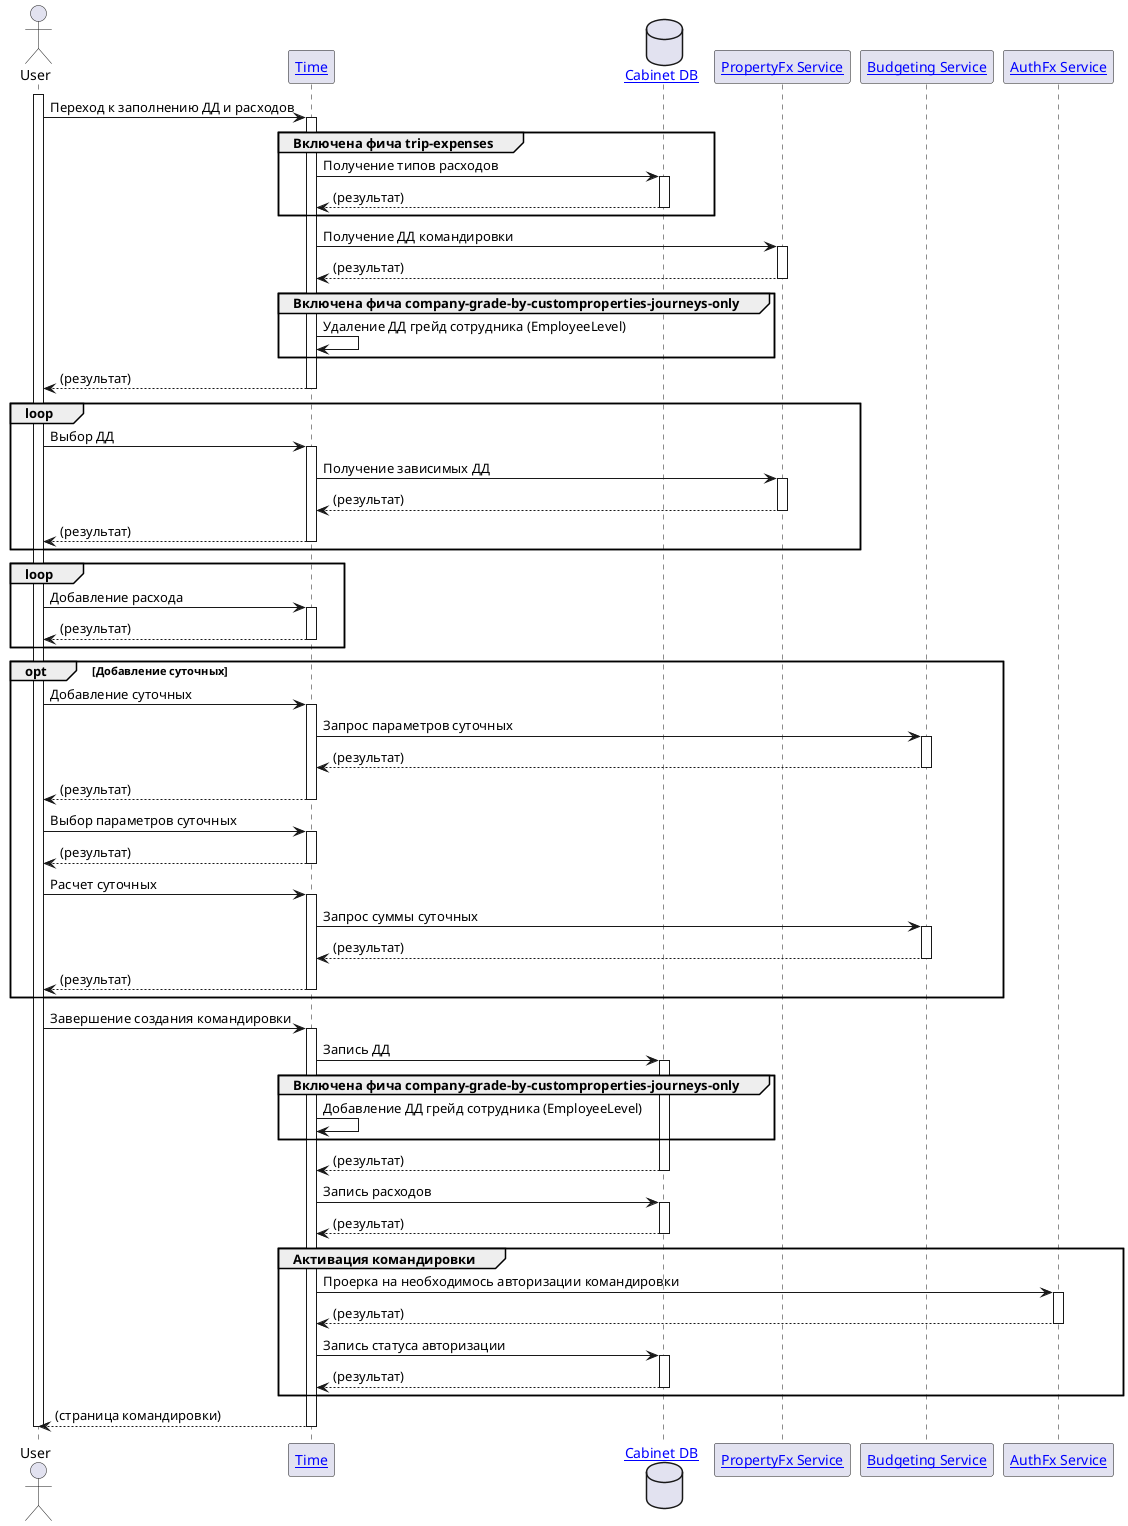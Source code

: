 @startuml
'https://plantuml.com/sequence-diagram


actor User
participant "[[/architect/components/applications.time Time]]" as Time
database "[[/architect/components/db.cabinet Cabinet DB]]" as Cabinet
participant "[[/architect/components/services.propertyfx PropertyFx Service]]" as PropertyFx
participant "[[/architect/components/services.budgeting Budgeting Service]]" as Budgeting
participant "[[/architect/components/services.authfx AuthFx Service]]" as AuthFx


activate User

User -> Time ++ : Переход к заполнению ДД и расходов
group Включена фича trip-expenses
    Time -> Cabinet ++ : Получение типов расходов
    return (результат)
end
Time -> PropertyFx ++ : Получение ДД командировки
return (результат)
group Включена фича company-grade-by-customproperties-journeys-only
    Time -> Time : Удаление ДД грейд сотрудника (EmployeeLevel)
end
return (результат)
loop
User -> Time ++ : Выбор ДД
Time -> PropertyFx ++ : Получение зависимых ДД
return (результат)
return (результат)
end
loop
    User -> Time ++ : Добавление расхода
    return (результат)
end

opt Добавление суточных
    User -> Time ++ : Добавление суточных
    Time -> Budgeting ++ : Запрос параметров суточных
    return (результат)
    return (результат)
    User -> Time ++ : Выбор параметров суточных
    return (результат)
    User -> Time ++ : Расчет суточных
    Time -> Budgeting ++ : Запрос суммы суточных
    return (результат)
    return (результат)
end

User -> Time ++ : Завершение создания командировки
Time -> Cabinet ++ : Запись ДД
group Включена фича company-grade-by-customproperties-journeys-only
    Time -> Time : Добавление ДД грейд сотрудника (EmployeeLevel)
end
return (результат)
Time -> Cabinet ++ : Запись расходов
return (результат)
group Активация командировки
Time -> AuthFx ++ : Проерка на необходимось авторизации командировки
return (результат)
Time -> Cabinet ++ : Запись статуса авторизации
return (результат)
end
return (страница командировки)

deactivate User
@enduml